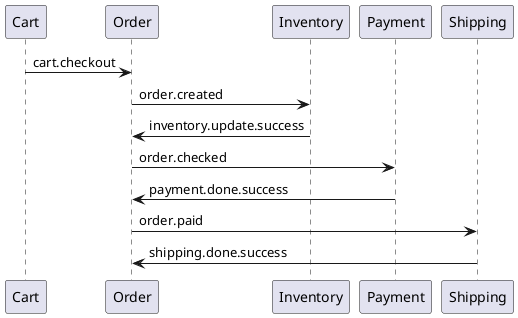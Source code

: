 @startuml checkout-success
Cart -> Order: cart.checkout
Order -> Inventory: order.created
Inventory -> Order: inventory.update.success
Order -> Payment: order.checked
Payment -> Order: payment.done.success
Order -> Shipping: order.paid
Shipping -> Order: shipping.done.success
@enduml